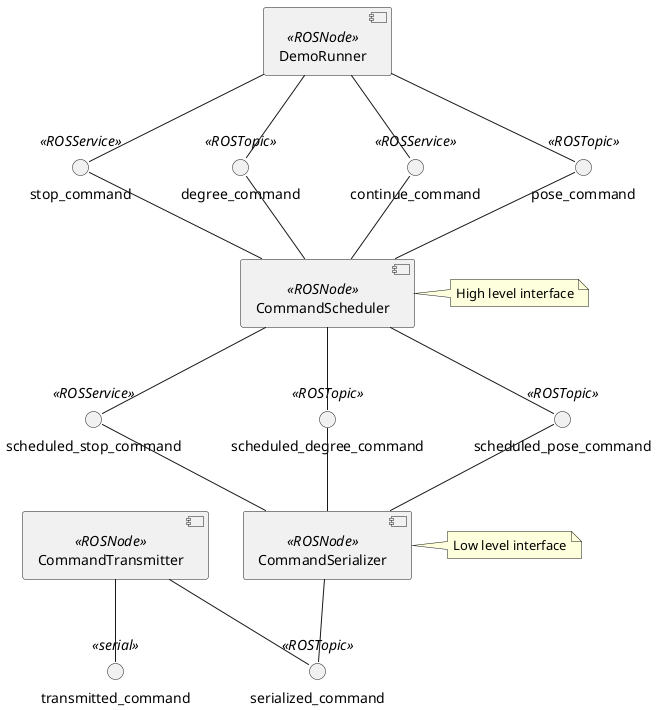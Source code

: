 @startuml

interface stop_command <<ROSService>> as stop_command_2
interface degree_command <<ROSTopic>> as degree_command_2
interface continue_command <<ROSService>> as continue_command
interface pose_command <<ROSTopic>> as pose_command_2
interface scheduled_stop_command <<ROSService>>
interface scheduled_degree_command <<ROSTopic>>
interface scheduled_pose_command <<ROSTopic>>
interface transmitted_command <<serial>>
interface serialized_command <<ROSTopic>>

component DemoRunner <<ROSNode>>
component CommandSerializer <<ROSNode>>
component CommandTransmitter <<ROSNode>>
component CommandScheduler <<ROSNode>>

note right of CommandScheduler : High level interface
note right of CommandSerializer : Low level interface

DemoRunner -- stop_command_2
DemoRunner -- degree_command_2
DemoRunner -- continue_command
DemoRunner -- pose_command_2
stop_command_2 -- CommandScheduler
continue_command -- CommandScheduler
pose_command_2 -- CommandScheduler
degree_command_2 -- CommandScheduler
CommandScheduler -- scheduled_stop_command
CommandScheduler -- scheduled_degree_command
CommandScheduler -- scheduled_pose_command
CommandTransmitter -- transmitted_command
scheduled_stop_command -- CommandSerializer
CommandSerializer -- serialized_command
serialized_command -up- CommandTransmitter
scheduled_degree_command -- CommandSerializer
scheduled_pose_command -- CommandSerializer

@enduml
